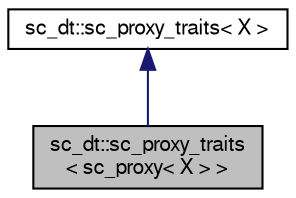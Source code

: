 digraph "sc_dt::sc_proxy_traits&lt; sc_proxy&lt; X &gt; &gt;"
{
  edge [fontname="FreeSans",fontsize="10",labelfontname="FreeSans",labelfontsize="10"];
  node [fontname="FreeSans",fontsize="10",shape=record];
  Node0 [label="sc_dt::sc_proxy_traits\l\< sc_proxy\< X \> \>",height=0.2,width=0.4,color="black", fillcolor="grey75", style="filled", fontcolor="black"];
  Node1 -> Node0 [dir="back",color="midnightblue",fontsize="10",style="solid",fontname="FreeSans"];
  Node1 [label="sc_dt::sc_proxy_traits\< X \>",height=0.2,width=0.4,color="black", fillcolor="white", style="filled",URL="$a01448.html"];
}
